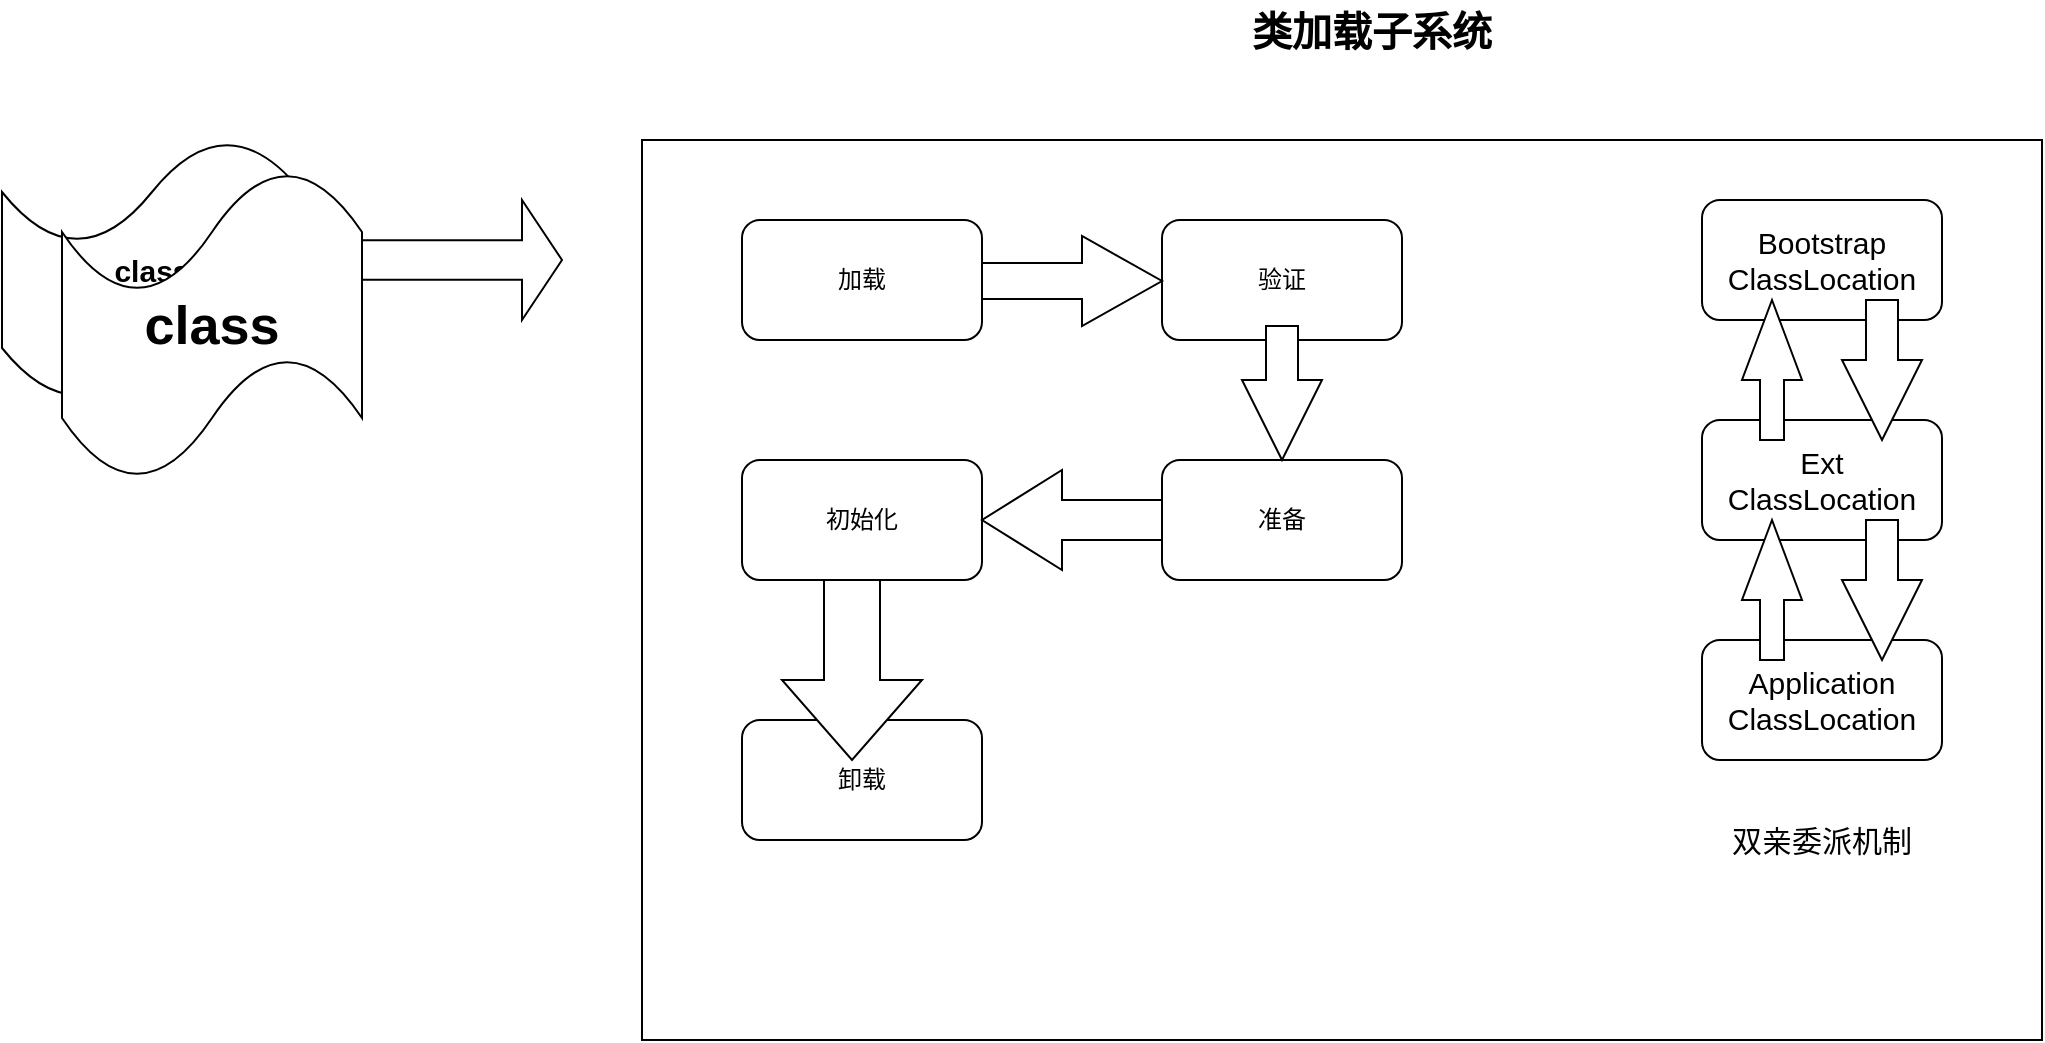 <mxfile version="13.8.1" type="github">
  <diagram id="Q_MhkabRl3YJc6GPW9cE" name="第 1 页">
    <mxGraphModel dx="1422" dy="762" grid="1" gridSize="10" guides="1" tooltips="1" connect="1" arrows="1" fold="1" page="1" pageScale="1" pageWidth="827" pageHeight="1169" math="0" shadow="0">
      <root>
        <mxCell id="0" />
        <mxCell id="1" parent="0" />
        <mxCell id="3amLZsaWOUUOAfK1v-Vf-4" value="" style="html=1;shadow=0;dashed=0;align=center;verticalAlign=middle;shape=mxgraph.arrows2.arrow;dy=0.67;dx=20;notch=0;" vertex="1" parent="1">
          <mxGeometry x="250" y="500" width="100" height="60" as="geometry" />
        </mxCell>
        <mxCell id="3amLZsaWOUUOAfK1v-Vf-5" value="class" style="shape=tape;whiteSpace=wrap;html=1;fontStyle=1;fontSize=15;" vertex="1" parent="1">
          <mxGeometry x="70" y="470" width="150" height="130" as="geometry" />
        </mxCell>
        <mxCell id="3amLZsaWOUUOAfK1v-Vf-6" value="&lt;font style=&quot;font-size: 27px&quot;&gt;class&lt;/font&gt;" style="shape=tape;whiteSpace=wrap;html=1;fontStyle=1;fontSize=15;" vertex="1" parent="1">
          <mxGeometry x="100" y="485" width="150" height="155" as="geometry" />
        </mxCell>
        <mxCell id="3amLZsaWOUUOAfK1v-Vf-7" value="" style="rounded=0;whiteSpace=wrap;html=1;" vertex="1" parent="1">
          <mxGeometry x="520" y="700" width="120" height="60" as="geometry" />
        </mxCell>
        <mxCell id="3amLZsaWOUUOAfK1v-Vf-8" value="" style="rounded=0;whiteSpace=wrap;html=1;" vertex="1" parent="1">
          <mxGeometry x="390" y="470" width="700" height="450" as="geometry" />
        </mxCell>
        <mxCell id="3amLZsaWOUUOAfK1v-Vf-9" value="加载" style="rounded=1;whiteSpace=wrap;html=1;" vertex="1" parent="1">
          <mxGeometry x="440" y="510" width="120" height="60" as="geometry" />
        </mxCell>
        <mxCell id="3amLZsaWOUUOAfK1v-Vf-10" value="验证" style="rounded=1;whiteSpace=wrap;html=1;" vertex="1" parent="1">
          <mxGeometry x="650" y="510" width="120" height="60" as="geometry" />
        </mxCell>
        <mxCell id="3amLZsaWOUUOAfK1v-Vf-11" value="" style="html=1;shadow=0;dashed=0;align=center;verticalAlign=middle;shape=mxgraph.arrows2.arrow;dy=0.6;dx=40;notch=0;" vertex="1" parent="1">
          <mxGeometry x="560" y="518" width="90" height="45" as="geometry" />
        </mxCell>
        <mxCell id="3amLZsaWOUUOAfK1v-Vf-12" value="准备" style="rounded=1;whiteSpace=wrap;html=1;" vertex="1" parent="1">
          <mxGeometry x="650" y="630" width="120" height="60" as="geometry" />
        </mxCell>
        <mxCell id="3amLZsaWOUUOAfK1v-Vf-13" value="" style="html=1;shadow=0;dashed=0;align=center;verticalAlign=middle;shape=mxgraph.arrows2.arrow;dy=0.6;dx=40;direction=south;notch=0;" vertex="1" parent="1">
          <mxGeometry x="690" y="563" width="40" height="67" as="geometry" />
        </mxCell>
        <mxCell id="3amLZsaWOUUOAfK1v-Vf-14" value="初始化" style="rounded=1;whiteSpace=wrap;html=1;" vertex="1" parent="1">
          <mxGeometry x="440" y="630" width="120" height="60" as="geometry" />
        </mxCell>
        <mxCell id="3amLZsaWOUUOAfK1v-Vf-15" value="" style="html=1;shadow=0;dashed=0;align=center;verticalAlign=middle;shape=mxgraph.arrows2.arrow;dy=0.6;dx=40;flipH=1;notch=0;" vertex="1" parent="1">
          <mxGeometry x="560" y="635" width="90" height="50" as="geometry" />
        </mxCell>
        <mxCell id="3amLZsaWOUUOAfK1v-Vf-16" value="卸载" style="rounded=1;whiteSpace=wrap;html=1;" vertex="1" parent="1">
          <mxGeometry x="440" y="760" width="120" height="60" as="geometry" />
        </mxCell>
        <mxCell id="3amLZsaWOUUOAfK1v-Vf-17" value="" style="html=1;shadow=0;dashed=0;align=center;verticalAlign=middle;shape=mxgraph.arrows2.arrow;dy=0.6;dx=40;direction=south;notch=0;" vertex="1" parent="1">
          <mxGeometry x="460" y="690" width="70" height="90" as="geometry" />
        </mxCell>
        <mxCell id="3amLZsaWOUUOAfK1v-Vf-18" value="类加载子系统" style="text;html=1;strokeColor=none;fillColor=none;align=center;verticalAlign=middle;whiteSpace=wrap;rounded=0;fontSize=20;fontStyle=1" vertex="1" parent="1">
          <mxGeometry x="660" y="400" width="190" height="30" as="geometry" />
        </mxCell>
        <mxCell id="3amLZsaWOUUOAfK1v-Vf-19" value="Bootstrap&lt;br&gt;ClassLocation" style="rounded=1;whiteSpace=wrap;html=1;fontSize=15;" vertex="1" parent="1">
          <mxGeometry x="920" y="500" width="120" height="60" as="geometry" />
        </mxCell>
        <mxCell id="3amLZsaWOUUOAfK1v-Vf-20" value="Ext&lt;br&gt;ClassLocation" style="rounded=1;whiteSpace=wrap;html=1;fontSize=15;" vertex="1" parent="1">
          <mxGeometry x="920" y="610" width="120" height="60" as="geometry" />
        </mxCell>
        <mxCell id="3amLZsaWOUUOAfK1v-Vf-21" value="Application&lt;br&gt;ClassLocation" style="rounded=1;whiteSpace=wrap;html=1;fontSize=15;" vertex="1" parent="1">
          <mxGeometry x="920" y="720" width="120" height="60" as="geometry" />
        </mxCell>
        <mxCell id="3amLZsaWOUUOAfK1v-Vf-22" value="" style="html=1;shadow=0;dashed=0;align=center;verticalAlign=middle;shape=mxgraph.arrows2.arrow;dy=0.6;dx=40;direction=north;notch=0;fontSize=15;" vertex="1" parent="1">
          <mxGeometry x="940" y="550" width="30" height="70" as="geometry" />
        </mxCell>
        <mxCell id="3amLZsaWOUUOAfK1v-Vf-23" value="" style="html=1;shadow=0;dashed=0;align=center;verticalAlign=middle;shape=mxgraph.arrows2.arrow;dy=0.6;dx=40;direction=north;notch=0;fontSize=15;" vertex="1" parent="1">
          <mxGeometry x="940" y="660" width="30" height="70" as="geometry" />
        </mxCell>
        <mxCell id="3amLZsaWOUUOAfK1v-Vf-24" value="" style="html=1;shadow=0;dashed=0;align=center;verticalAlign=middle;shape=mxgraph.arrows2.arrow;dy=0.6;dx=40;direction=south;notch=0;fontSize=15;" vertex="1" parent="1">
          <mxGeometry x="990" y="550" width="40" height="70" as="geometry" />
        </mxCell>
        <mxCell id="3amLZsaWOUUOAfK1v-Vf-25" value="" style="html=1;shadow=0;dashed=0;align=center;verticalAlign=middle;shape=mxgraph.arrows2.arrow;dy=0.6;dx=40;direction=south;notch=0;fontSize=15;" vertex="1" parent="1">
          <mxGeometry x="990" y="660" width="40" height="70" as="geometry" />
        </mxCell>
        <mxCell id="3amLZsaWOUUOAfK1v-Vf-26" value="双亲委派机制" style="text;html=1;strokeColor=none;fillColor=none;align=center;verticalAlign=middle;whiteSpace=wrap;rounded=0;fontSize=15;" vertex="1" parent="1">
          <mxGeometry x="900" y="810" width="160" height="20" as="geometry" />
        </mxCell>
      </root>
    </mxGraphModel>
  </diagram>
</mxfile>
